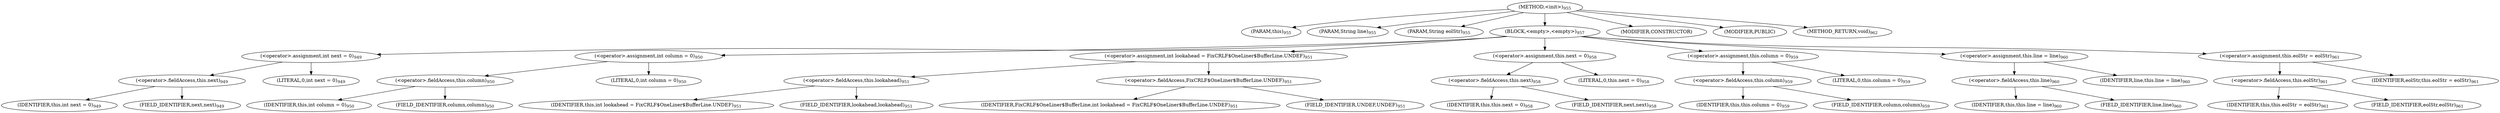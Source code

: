 digraph "&lt;init&gt;" {  
"2451" [label = <(METHOD,&lt;init&gt;)<SUB>955</SUB>> ]
"60" [label = <(PARAM,this)<SUB>955</SUB>> ]
"2452" [label = <(PARAM,String line)<SUB>955</SUB>> ]
"2453" [label = <(PARAM,String eolStr)<SUB>955</SUB>> ]
"2454" [label = <(BLOCK,&lt;empty&gt;,&lt;empty&gt;)<SUB>957</SUB>> ]
"2455" [label = <(&lt;operator&gt;.assignment,int next = 0)<SUB>949</SUB>> ]
"2456" [label = <(&lt;operator&gt;.fieldAccess,this.next)<SUB>949</SUB>> ]
"2457" [label = <(IDENTIFIER,this,int next = 0)<SUB>949</SUB>> ]
"2458" [label = <(FIELD_IDENTIFIER,next,next)<SUB>949</SUB>> ]
"2459" [label = <(LITERAL,0,int next = 0)<SUB>949</SUB>> ]
"2460" [label = <(&lt;operator&gt;.assignment,int column = 0)<SUB>950</SUB>> ]
"2461" [label = <(&lt;operator&gt;.fieldAccess,this.column)<SUB>950</SUB>> ]
"2462" [label = <(IDENTIFIER,this,int column = 0)<SUB>950</SUB>> ]
"2463" [label = <(FIELD_IDENTIFIER,column,column)<SUB>950</SUB>> ]
"2464" [label = <(LITERAL,0,int column = 0)<SUB>950</SUB>> ]
"2465" [label = <(&lt;operator&gt;.assignment,int lookahead = FixCRLF$OneLiner$BufferLine.UNDEF)<SUB>951</SUB>> ]
"2466" [label = <(&lt;operator&gt;.fieldAccess,this.lookahead)<SUB>951</SUB>> ]
"2467" [label = <(IDENTIFIER,this,int lookahead = FixCRLF$OneLiner$BufferLine.UNDEF)<SUB>951</SUB>> ]
"2468" [label = <(FIELD_IDENTIFIER,lookahead,lookahead)<SUB>951</SUB>> ]
"2469" [label = <(&lt;operator&gt;.fieldAccess,FixCRLF$OneLiner$BufferLine.UNDEF)<SUB>951</SUB>> ]
"2470" [label = <(IDENTIFIER,FixCRLF$OneLiner$BufferLine,int lookahead = FixCRLF$OneLiner$BufferLine.UNDEF)<SUB>951</SUB>> ]
"2471" [label = <(FIELD_IDENTIFIER,UNDEF,UNDEF)<SUB>951</SUB>> ]
"2472" [label = <(&lt;operator&gt;.assignment,this.next = 0)<SUB>958</SUB>> ]
"2473" [label = <(&lt;operator&gt;.fieldAccess,this.next)<SUB>958</SUB>> ]
"2474" [label = <(IDENTIFIER,this,this.next = 0)<SUB>958</SUB>> ]
"2475" [label = <(FIELD_IDENTIFIER,next,next)<SUB>958</SUB>> ]
"2476" [label = <(LITERAL,0,this.next = 0)<SUB>958</SUB>> ]
"2477" [label = <(&lt;operator&gt;.assignment,this.column = 0)<SUB>959</SUB>> ]
"2478" [label = <(&lt;operator&gt;.fieldAccess,this.column)<SUB>959</SUB>> ]
"2479" [label = <(IDENTIFIER,this,this.column = 0)<SUB>959</SUB>> ]
"2480" [label = <(FIELD_IDENTIFIER,column,column)<SUB>959</SUB>> ]
"2481" [label = <(LITERAL,0,this.column = 0)<SUB>959</SUB>> ]
"2482" [label = <(&lt;operator&gt;.assignment,this.line = line)<SUB>960</SUB>> ]
"2483" [label = <(&lt;operator&gt;.fieldAccess,this.line)<SUB>960</SUB>> ]
"59" [label = <(IDENTIFIER,this,this.line = line)<SUB>960</SUB>> ]
"2484" [label = <(FIELD_IDENTIFIER,line,line)<SUB>960</SUB>> ]
"2485" [label = <(IDENTIFIER,line,this.line = line)<SUB>960</SUB>> ]
"2486" [label = <(&lt;operator&gt;.assignment,this.eolStr = eolStr)<SUB>961</SUB>> ]
"2487" [label = <(&lt;operator&gt;.fieldAccess,this.eolStr)<SUB>961</SUB>> ]
"61" [label = <(IDENTIFIER,this,this.eolStr = eolStr)<SUB>961</SUB>> ]
"2488" [label = <(FIELD_IDENTIFIER,eolStr,eolStr)<SUB>961</SUB>> ]
"2489" [label = <(IDENTIFIER,eolStr,this.eolStr = eolStr)<SUB>961</SUB>> ]
"2490" [label = <(MODIFIER,CONSTRUCTOR)> ]
"2491" [label = <(MODIFIER,PUBLIC)> ]
"2492" [label = <(METHOD_RETURN,void)<SUB>962</SUB>> ]
  "2451" -> "60" 
  "2451" -> "2452" 
  "2451" -> "2453" 
  "2451" -> "2454" 
  "2451" -> "2490" 
  "2451" -> "2491" 
  "2451" -> "2492" 
  "2454" -> "2455" 
  "2454" -> "2460" 
  "2454" -> "2465" 
  "2454" -> "2472" 
  "2454" -> "2477" 
  "2454" -> "2482" 
  "2454" -> "2486" 
  "2455" -> "2456" 
  "2455" -> "2459" 
  "2456" -> "2457" 
  "2456" -> "2458" 
  "2460" -> "2461" 
  "2460" -> "2464" 
  "2461" -> "2462" 
  "2461" -> "2463" 
  "2465" -> "2466" 
  "2465" -> "2469" 
  "2466" -> "2467" 
  "2466" -> "2468" 
  "2469" -> "2470" 
  "2469" -> "2471" 
  "2472" -> "2473" 
  "2472" -> "2476" 
  "2473" -> "2474" 
  "2473" -> "2475" 
  "2477" -> "2478" 
  "2477" -> "2481" 
  "2478" -> "2479" 
  "2478" -> "2480" 
  "2482" -> "2483" 
  "2482" -> "2485" 
  "2483" -> "59" 
  "2483" -> "2484" 
  "2486" -> "2487" 
  "2486" -> "2489" 
  "2487" -> "61" 
  "2487" -> "2488" 
}
